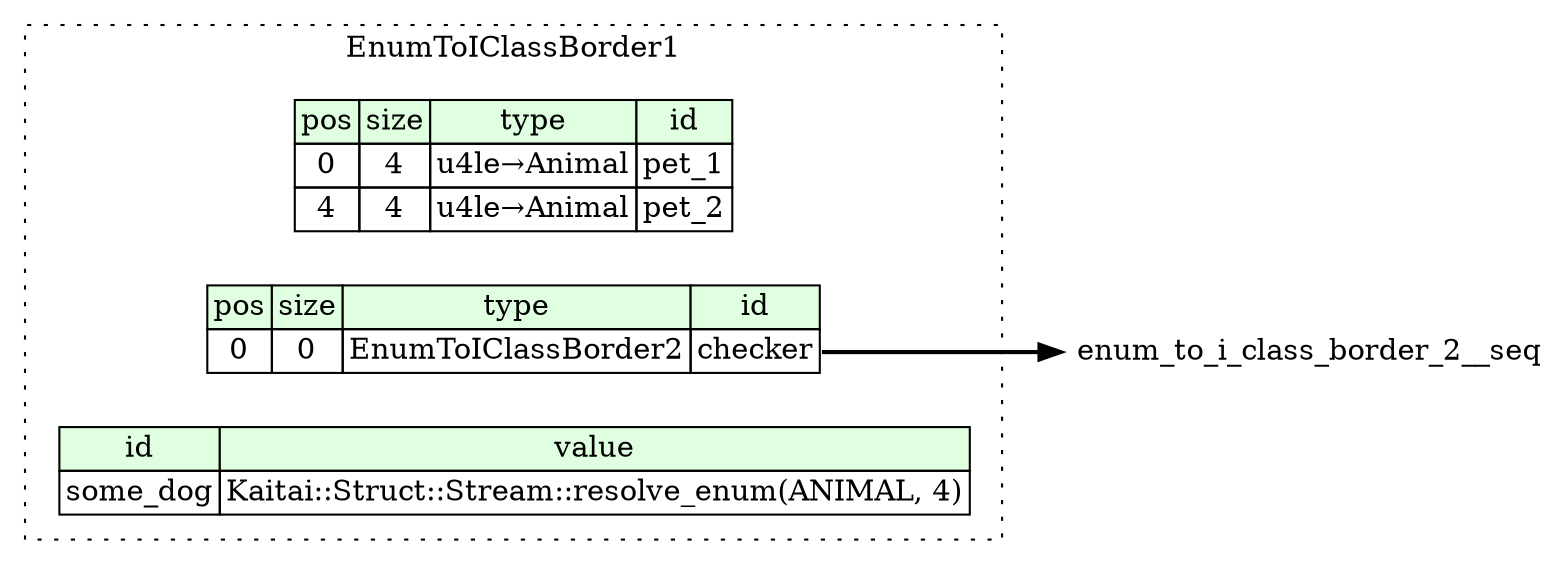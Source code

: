 digraph {
	rankdir=LR;
	node [shape=plaintext];
	subgraph cluster__enum_to_i_class_border_1 {
		label="EnumToIClassBorder1";
		graph[style=dotted];

		enum_to_i_class_border_1__seq [label=<<TABLE BORDER="0" CELLBORDER="1" CELLSPACING="0">
			<TR><TD BGCOLOR="#E0FFE0">pos</TD><TD BGCOLOR="#E0FFE0">size</TD><TD BGCOLOR="#E0FFE0">type</TD><TD BGCOLOR="#E0FFE0">id</TD></TR>
			<TR><TD PORT="pet_1_pos">0</TD><TD PORT="pet_1_size">4</TD><TD>u4le→Animal</TD><TD PORT="pet_1_type">pet_1</TD></TR>
			<TR><TD PORT="pet_2_pos">4</TD><TD PORT="pet_2_size">4</TD><TD>u4le→Animal</TD><TD PORT="pet_2_type">pet_2</TD></TR>
		</TABLE>>];
		enum_to_i_class_border_1__inst__checker [label=<<TABLE BORDER="0" CELLBORDER="1" CELLSPACING="0">
			<TR><TD BGCOLOR="#E0FFE0">pos</TD><TD BGCOLOR="#E0FFE0">size</TD><TD BGCOLOR="#E0FFE0">type</TD><TD BGCOLOR="#E0FFE0">id</TD></TR>
			<TR><TD PORT="checker_pos">0</TD><TD PORT="checker_size">0</TD><TD>EnumToIClassBorder2</TD><TD PORT="checker_type">checker</TD></TR>
		</TABLE>>];
		enum_to_i_class_border_1__inst__some_dog [label=<<TABLE BORDER="0" CELLBORDER="1" CELLSPACING="0">
			<TR><TD BGCOLOR="#E0FFE0">id</TD><TD BGCOLOR="#E0FFE0">value</TD></TR>
			<TR><TD>some_dog</TD><TD>Kaitai::Struct::Stream::resolve_enum(ANIMAL, 4)</TD></TR>
		</TABLE>>];
	}
	enum_to_i_class_border_1__inst__checker:checker_type -> enum_to_i_class_border_2__seq [style=bold];
}

